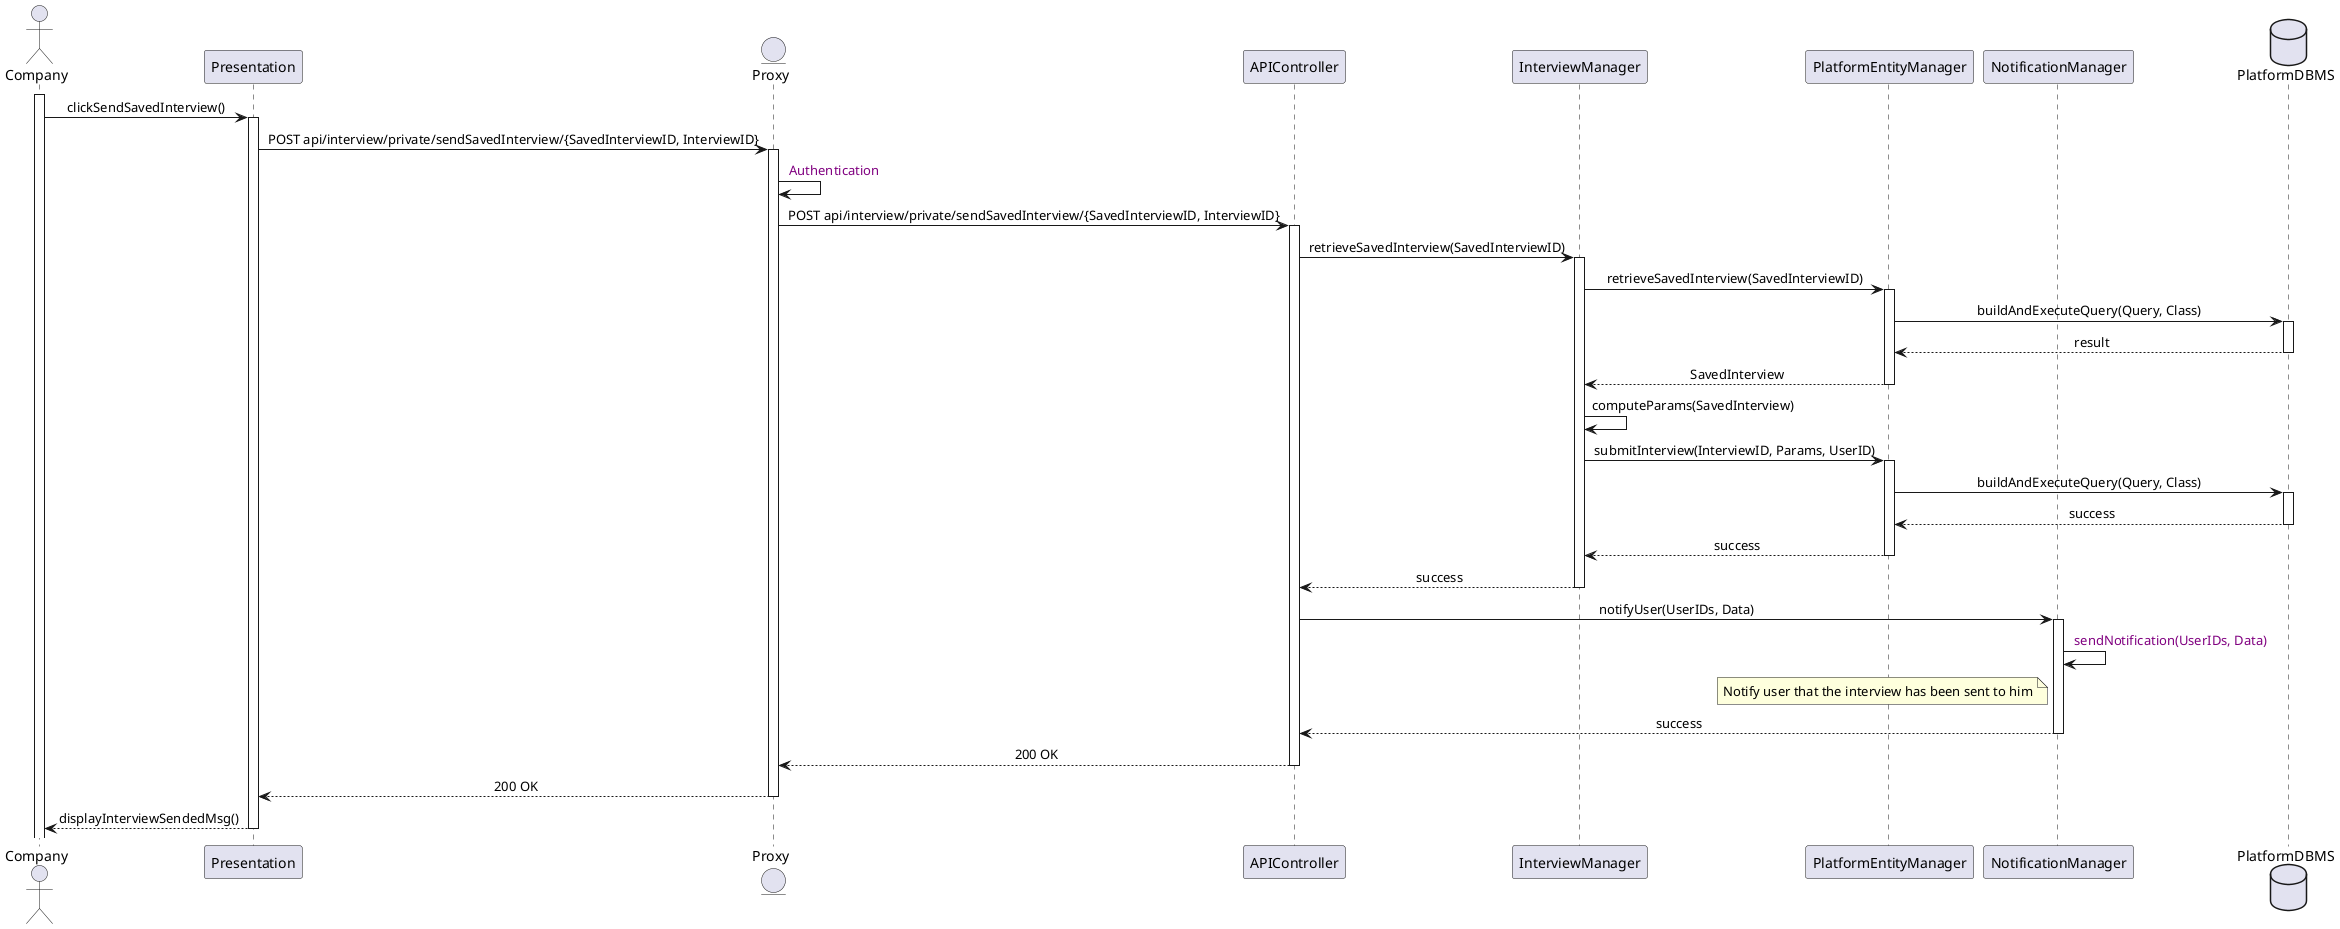 @startuml 23CompanySendSavedInterview
skinparam sequenceMessageAlign center
actor Company
participant Presentation
entity Proxy
participant APIController
participant InterviewManager
participant PlatformEntityManager
participant NotificationManager
database PlatformDBMS

activate Company
Company -> Presentation : clickSendSavedInterview()
activate Presentation
Presentation -> Proxy : POST api/interview/private/sendSavedInterview/{SavedInterviewID, InterviewID}
activate Proxy
Proxy -> Proxy : <color:purple> Authentication
Proxy -> APIController : POST api/interview/private/sendSavedInterview/{SavedInterviewID, InterviewID}
activate APIController
APIController -> InterviewManager : retrieveSavedInterview(SavedInterviewID)
activate InterviewManager
InterviewManager -> PlatformEntityManager : retrieveSavedInterview(SavedInterviewID)
activate PlatformEntityManager
PlatformEntityManager -> PlatformDBMS : buildAndExecuteQuery(Query, Class)
activate PlatformDBMS
PlatformDBMS --> PlatformEntityManager : result
deactivate PlatformDBMS
PlatformEntityManager --> InterviewManager : SavedInterview
deactivate PlatformEntityManager
InterviewManager -> InterviewManager : computeParams(SavedInterview)
InterviewManager -> PlatformEntityManager : submitInterview(InterviewID, Params, UserID)
activate PlatformEntityManager
PlatformEntityManager -> PlatformDBMS : buildAndExecuteQuery(Query, Class)
activate PlatformDBMS
PlatformDBMS --> PlatformEntityManager : success
deactivate PlatformDBMS
PlatformEntityManager --> InterviewManager : success
deactivate PlatformEntityManager
InterviewManager --> APIController : success
deactivate InterviewManager
APIController -> NotificationManager : notifyUser(UserIDs, Data)
activate NotificationManager
NotificationManager -> NotificationManager : <color:purple> sendNotification(UserIDs, Data)
note left of NotificationManager : Notify user that the interview has been sent to him
NotificationManager --> APIController : success
deactivate NotificationManager
APIController --> Proxy : 200 OK
deactivate APIController
Proxy --> Presentation : 200 OK
deactivate Proxy
Presentation --> Company : displayInterviewSendedMsg()
deactivate Presentation
@enduml